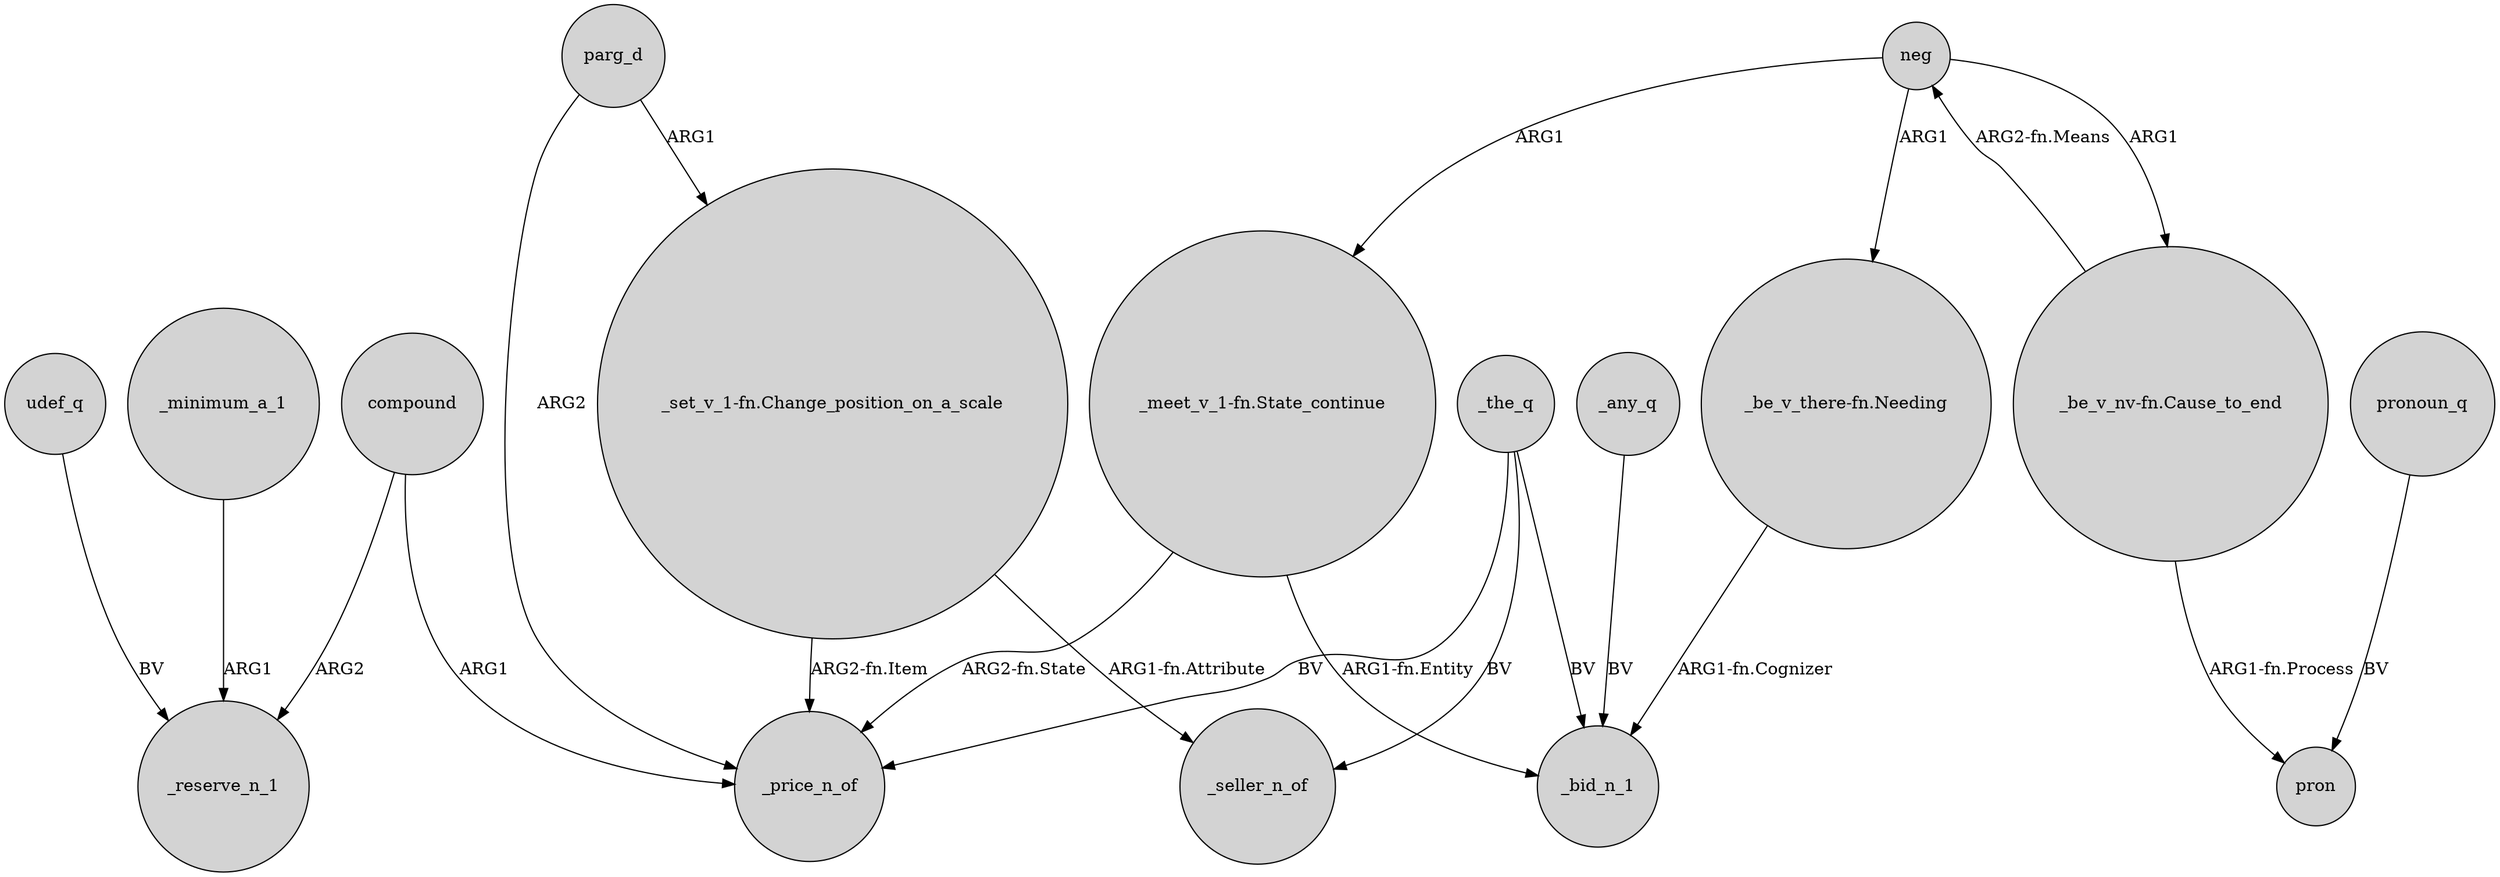 digraph {
	node [shape=circle style=filled]
	compound -> _reserve_n_1 [label=ARG2]
	udef_q -> _reserve_n_1 [label=BV]
	_the_q -> _seller_n_of [label=BV]
	pronoun_q -> pron [label=BV]
	"_be_v_there-fn.Needing" -> _bid_n_1 [label="ARG1-fn.Cognizer"]
	"_be_v_nv-fn.Cause_to_end" -> pron [label="ARG1-fn.Process"]
	neg -> "_be_v_there-fn.Needing" [label=ARG1]
	neg -> "_be_v_nv-fn.Cause_to_end" [label=ARG1]
	"_set_v_1-fn.Change_position_on_a_scale" -> _seller_n_of [label="ARG1-fn.Attribute"]
	_any_q -> _bid_n_1 [label=BV]
	parg_d -> _price_n_of [label=ARG2]
	neg -> "_meet_v_1-fn.State_continue" [label=ARG1]
	"_meet_v_1-fn.State_continue" -> _bid_n_1 [label="ARG1-fn.Entity"]
	"_be_v_nv-fn.Cause_to_end" -> neg [label="ARG2-fn.Means"]
	_the_q -> _price_n_of [label=BV]
	_minimum_a_1 -> _reserve_n_1 [label=ARG1]
	"_meet_v_1-fn.State_continue" -> _price_n_of [label="ARG2-fn.State"]
	"_set_v_1-fn.Change_position_on_a_scale" -> _price_n_of [label="ARG2-fn.Item"]
	compound -> _price_n_of [label=ARG1]
	parg_d -> "_set_v_1-fn.Change_position_on_a_scale" [label=ARG1]
	_the_q -> _bid_n_1 [label=BV]
}
